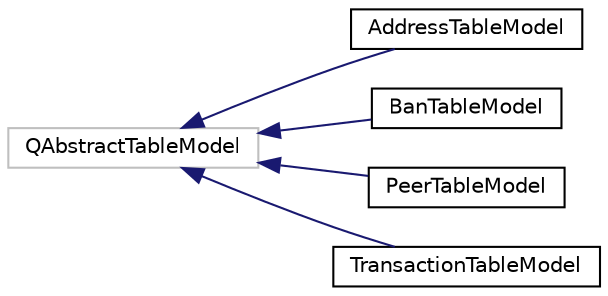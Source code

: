 digraph "Graphical Class Hierarchy"
{
  edge [fontname="Helvetica",fontsize="10",labelfontname="Helvetica",labelfontsize="10"];
  node [fontname="Helvetica",fontsize="10",shape=record];
  rankdir="LR";
  Node159 [label="QAbstractTableModel",height=0.2,width=0.4,color="grey75", fillcolor="white", style="filled"];
  Node159 -> Node0 [dir="back",color="midnightblue",fontsize="10",style="solid",fontname="Helvetica"];
  Node0 [label="AddressTableModel",height=0.2,width=0.4,color="black", fillcolor="white", style="filled",URL="$class_address_table_model.html",tooltip="Qt model of the address book in the core. "];
  Node159 -> Node161 [dir="back",color="midnightblue",fontsize="10",style="solid",fontname="Helvetica"];
  Node161 [label="BanTableModel",height=0.2,width=0.4,color="black", fillcolor="white", style="filled",URL="$class_ban_table_model.html",tooltip="Qt model providing information about connected peers, similar to the \"getpeerinfo\" RPC call..."];
  Node159 -> Node162 [dir="back",color="midnightblue",fontsize="10",style="solid",fontname="Helvetica"];
  Node162 [label="PeerTableModel",height=0.2,width=0.4,color="black", fillcolor="white", style="filled",URL="$class_peer_table_model.html",tooltip="Qt model providing information about connected peers, similar to the \"getpeerinfo\" RPC call..."];
  Node159 -> Node163 [dir="back",color="midnightblue",fontsize="10",style="solid",fontname="Helvetica"];
  Node163 [label="TransactionTableModel",height=0.2,width=0.4,color="black", fillcolor="white", style="filled",URL="$class_transaction_table_model.html",tooltip="UI model for the transaction table of a wallet. "];
}
